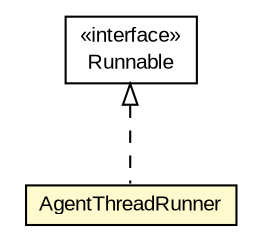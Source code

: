 #!/usr/local/bin/dot
#
# Class diagram 
# Generated by UMLGraph version R5_6-24-gf6e263 (http://www.umlgraph.org/)
#

digraph G {
	edge [fontname="arial",fontsize=10,labelfontname="arial",labelfontsize=10];
	node [fontname="arial",fontsize=10,shape=plaintext];
	nodesep=0.25;
	ranksep=0.5;
	// org.miloss.fgsms.osagent.AgentThreadRunner
	c126801 [label=<<table title="org.miloss.fgsms.osagent.AgentThreadRunner" border="0" cellborder="1" cellspacing="0" cellpadding="2" port="p" bgcolor="lemonChiffon" href="./AgentThreadRunner.html">
		<tr><td><table border="0" cellspacing="0" cellpadding="1">
<tr><td align="center" balign="center"> AgentThreadRunner </td></tr>
		</table></td></tr>
		</table>>, URL="./AgentThreadRunner.html", fontname="arial", fontcolor="black", fontsize=10.0];
	//org.miloss.fgsms.osagent.AgentThreadRunner implements java.lang.Runnable
	c127064:p -> c126801:p [dir=back,arrowtail=empty,style=dashed];
	// java.lang.Runnable
	c127064 [label=<<table title="java.lang.Runnable" border="0" cellborder="1" cellspacing="0" cellpadding="2" port="p" href="http://java.sun.com/j2se/1.4.2/docs/api/java/lang/Runnable.html">
		<tr><td><table border="0" cellspacing="0" cellpadding="1">
<tr><td align="center" balign="center"> &#171;interface&#187; </td></tr>
<tr><td align="center" balign="center"> Runnable </td></tr>
		</table></td></tr>
		</table>>, URL="http://java.sun.com/j2se/1.4.2/docs/api/java/lang/Runnable.html", fontname="arial", fontcolor="black", fontsize=10.0];
}

